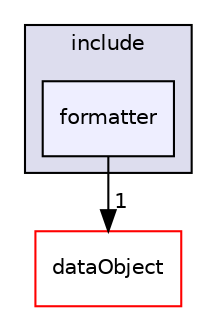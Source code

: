digraph "/home/iijimarobot/workspace/Ubuntu/workspace/gitSpace/common_library/common_library/formatter/include/formatter" {
  compound=true
  node [ fontsize="10", fontname="Helvetica"];
  edge [ labelfontsize="10", labelfontname="Helvetica"];
  subgraph clusterdir_98c16a802c40efce5a5c08c2a7ef8ba7 {
    graph [ bgcolor="#ddddee", pencolor="black", label="include" fontname="Helvetica", fontsize="10", URL="dir_98c16a802c40efce5a5c08c2a7ef8ba7.html"]
  dir_d3c576ff8e0916069e11cf7f87786d13 [shape=box, label="formatter", style="filled", fillcolor="#eeeeff", pencolor="black", URL="dir_d3c576ff8e0916069e11cf7f87786d13.html"];
  }
  dir_38f5a69fab2cf79a5e8dfd2c0018f8c2 [shape=box label="dataObject" fillcolor="white" style="filled" color="red" URL="dir_38f5a69fab2cf79a5e8dfd2c0018f8c2.html"];
  dir_d3c576ff8e0916069e11cf7f87786d13->dir_38f5a69fab2cf79a5e8dfd2c0018f8c2 [headlabel="1", labeldistance=1.5 headhref="dir_000016_000001.html"];
}
